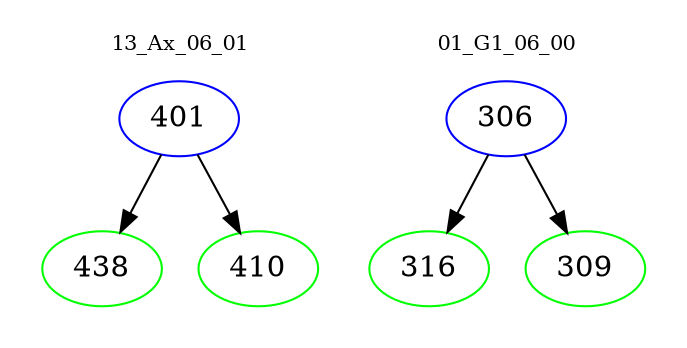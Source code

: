 digraph{
subgraph cluster_0 {
color = white
label = "13_Ax_06_01";
fontsize=10;
T0_401 [label="401", color="blue"]
T0_401 -> T0_438 [color="black"]
T0_438 [label="438", color="green"]
T0_401 -> T0_410 [color="black"]
T0_410 [label="410", color="green"]
}
subgraph cluster_1 {
color = white
label = "01_G1_06_00";
fontsize=10;
T1_306 [label="306", color="blue"]
T1_306 -> T1_316 [color="black"]
T1_316 [label="316", color="green"]
T1_306 -> T1_309 [color="black"]
T1_309 [label="309", color="green"]
}
}
